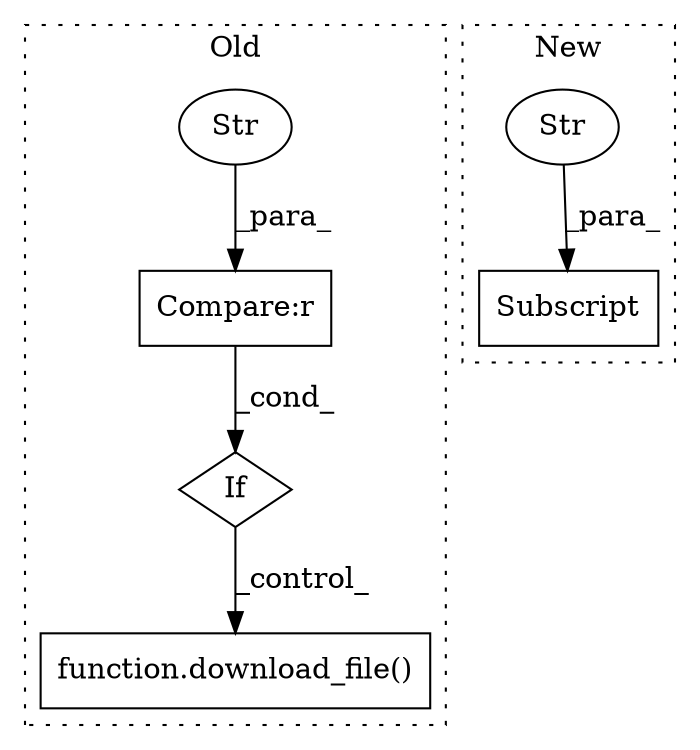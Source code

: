 digraph G {
subgraph cluster0 {
1 [label="function.download_file()" a="75" s="13799" l="139" shape="box"];
3 [label="If" a="96" s="13759" l="3" shape="diamond"];
5 [label="Compare:r" a="40" s="13762" l="27" shape="box"];
6 [label="Str" a="66" s="13762" l="16" shape="ellipse"];
label = "Old";
style="dotted";
}
subgraph cluster1 {
2 [label="Subscript" a="63" s="13109,0" l="19,0" shape="box"];
4 [label="Str" a="66" s="13117" l="10" shape="ellipse"];
label = "New";
style="dotted";
}
3 -> 1 [label="_control_"];
4 -> 2 [label="_para_"];
5 -> 3 [label="_cond_"];
6 -> 5 [label="_para_"];
}